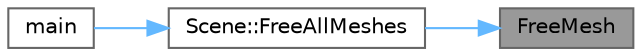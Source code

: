 digraph "FreeMesh"
{
 // LATEX_PDF_SIZE
  bgcolor="transparent";
  edge [fontname=Helvetica,fontsize=10,labelfontname=Helvetica,labelfontsize=10];
  node [fontname=Helvetica,fontsize=10,shape=box,height=0.2,width=0.4];
  rankdir="RL";
  Node1 [label="FreeMesh",height=0.2,width=0.4,color="gray40", fillcolor="grey60", style="filled", fontcolor="black",tooltip="Free a mesh from memory"];
  Node1 -> Node2 [dir="back",color="steelblue1",style="solid"];
  Node2 [label="Scene::FreeAllMeshes",height=0.2,width=0.4,color="grey40", fillcolor="white", style="filled",URL="$class_scene.html#a551288687e94be3ae6cf8a868eb95735",tooltip="Free all the meshes attached to gameObjects in gameObjects"];
  Node2 -> Node3 [dir="back",color="steelblue1",style="solid"];
  Node3 [label="main",height=0.2,width=0.4,color="grey40", fillcolor="white", style="filled",URL="$main_8cpp.html#ae66f6b31b5ad750f1fe042a706a4e3d4",tooltip=" "];
}

